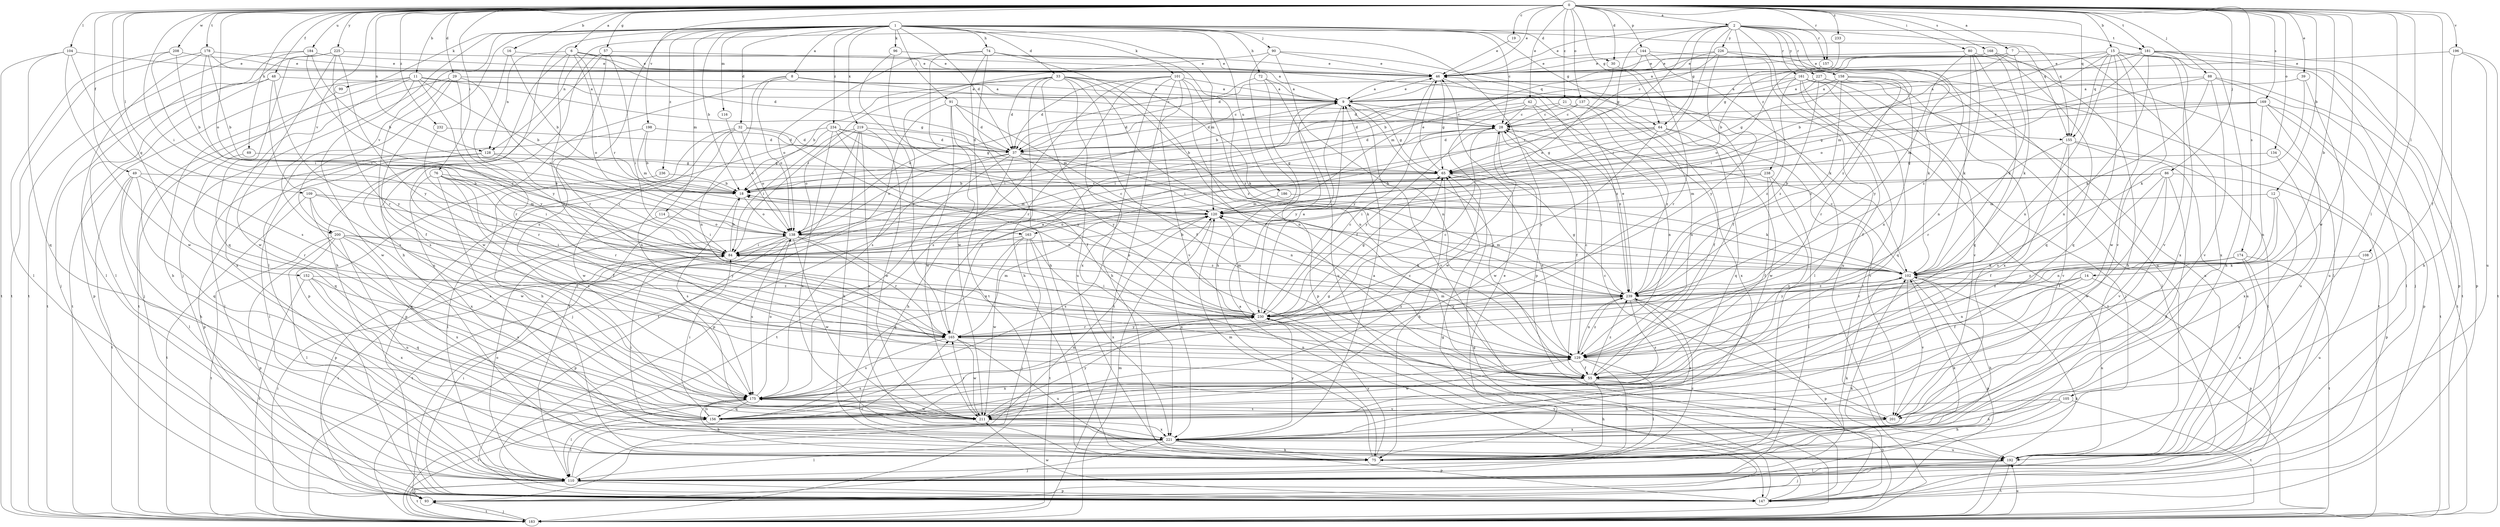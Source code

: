 strict digraph  {
0;
1;
2;
6;
7;
8;
9;
11;
12;
14;
15;
16;
18;
19;
21;
28;
29;
30;
32;
33;
37;
39;
42;
46;
48;
49;
55;
57;
64;
65;
69;
72;
74;
75;
76;
80;
84;
86;
88;
90;
91;
93;
96;
99;
101;
102;
104;
105;
108;
109;
110;
114;
116;
120;
128;
129;
134;
137;
138;
144;
147;
152;
155;
156;
157;
158;
161;
163;
165;
168;
169;
174;
175;
178;
181;
183;
184;
186;
192;
196;
198;
200;
201;
208;
211;
219;
221;
225;
226;
227;
230;
232;
233;
234;
236;
238;
239;
0 -> 2  [label=a];
0 -> 6  [label=a];
0 -> 7  [label=a];
0 -> 11  [label=b];
0 -> 12  [label=b];
0 -> 14  [label=b];
0 -> 15  [label=b];
0 -> 16  [label=b];
0 -> 19  [label=c];
0 -> 21  [label=c];
0 -> 29  [label=d];
0 -> 30  [label=d];
0 -> 39  [label=e];
0 -> 42  [label=e];
0 -> 46  [label=e];
0 -> 48  [label=f];
0 -> 49  [label=f];
0 -> 55  [label=f];
0 -> 57  [label=g];
0 -> 64  [label=g];
0 -> 69  [label=h];
0 -> 76  [label=i];
0 -> 80  [label=i];
0 -> 84  [label=i];
0 -> 86  [label=j];
0 -> 88  [label=j];
0 -> 104  [label=l];
0 -> 105  [label=l];
0 -> 108  [label=l];
0 -> 109  [label=l];
0 -> 128  [label=n];
0 -> 134  [label=o];
0 -> 137  [label=o];
0 -> 138  [label=o];
0 -> 144  [label=p];
0 -> 152  [label=q];
0 -> 155  [label=q];
0 -> 157  [label=r];
0 -> 168  [label=s];
0 -> 169  [label=s];
0 -> 174  [label=s];
0 -> 178  [label=t];
0 -> 181  [label=t];
0 -> 184  [label=u];
0 -> 196  [label=v];
0 -> 198  [label=v];
0 -> 200  [label=v];
0 -> 208  [label=w];
0 -> 211  [label=w];
0 -> 225  [label=y];
0 -> 232  [label=z];
0 -> 233  [label=z];
1 -> 8  [label=a];
1 -> 18  [label=b];
1 -> 28  [label=c];
1 -> 30  [label=d];
1 -> 32  [label=d];
1 -> 33  [label=d];
1 -> 37  [label=d];
1 -> 64  [label=g];
1 -> 72  [label=h];
1 -> 74  [label=h];
1 -> 75  [label=h];
1 -> 90  [label=j];
1 -> 91  [label=j];
1 -> 93  [label=j];
1 -> 96  [label=k];
1 -> 99  [label=k];
1 -> 101  [label=k];
1 -> 110  [label=l];
1 -> 114  [label=m];
1 -> 116  [label=m];
1 -> 120  [label=m];
1 -> 147  [label=p];
1 -> 155  [label=q];
1 -> 175  [label=s];
1 -> 186  [label=u];
1 -> 200  [label=v];
1 -> 219  [label=x];
1 -> 234  [label=z];
1 -> 236  [label=z];
2 -> 46  [label=e];
2 -> 64  [label=g];
2 -> 65  [label=g];
2 -> 84  [label=i];
2 -> 128  [label=n];
2 -> 155  [label=q];
2 -> 157  [label=r];
2 -> 158  [label=r];
2 -> 161  [label=r];
2 -> 163  [label=r];
2 -> 181  [label=t];
2 -> 183  [label=t];
2 -> 226  [label=y];
2 -> 227  [label=y];
2 -> 238  [label=z];
2 -> 239  [label=z];
6 -> 37  [label=d];
6 -> 46  [label=e];
6 -> 128  [label=n];
6 -> 138  [label=o];
6 -> 155  [label=q];
6 -> 163  [label=r];
6 -> 165  [label=r];
6 -> 192  [label=u];
7 -> 46  [label=e];
7 -> 84  [label=i];
7 -> 102  [label=k];
7 -> 138  [label=o];
7 -> 221  [label=x];
8 -> 9  [label=a];
8 -> 28  [label=c];
8 -> 129  [label=n];
8 -> 138  [label=o];
8 -> 147  [label=p];
9 -> 28  [label=c];
9 -> 37  [label=d];
9 -> 46  [label=e];
9 -> 65  [label=g];
9 -> 84  [label=i];
9 -> 201  [label=v];
9 -> 230  [label=y];
11 -> 9  [label=a];
11 -> 18  [label=b];
11 -> 65  [label=g];
11 -> 75  [label=h];
11 -> 183  [label=t];
11 -> 211  [label=w];
11 -> 221  [label=x];
11 -> 230  [label=y];
12 -> 55  [label=f];
12 -> 75  [label=h];
12 -> 120  [label=m];
12 -> 129  [label=n];
14 -> 55  [label=f];
14 -> 129  [label=n];
14 -> 147  [label=p];
14 -> 239  [label=z];
15 -> 18  [label=b];
15 -> 46  [label=e];
15 -> 93  [label=j];
15 -> 120  [label=m];
15 -> 129  [label=n];
15 -> 147  [label=p];
15 -> 155  [label=q];
15 -> 156  [label=q];
15 -> 201  [label=v];
15 -> 211  [label=w];
15 -> 221  [label=x];
16 -> 18  [label=b];
16 -> 46  [label=e];
16 -> 230  [label=y];
18 -> 120  [label=m];
18 -> 138  [label=o];
18 -> 175  [label=s];
19 -> 46  [label=e];
21 -> 28  [label=c];
21 -> 211  [label=w];
21 -> 221  [label=x];
21 -> 239  [label=z];
28 -> 37  [label=d];
28 -> 55  [label=f];
28 -> 211  [label=w];
28 -> 230  [label=y];
29 -> 9  [label=a];
29 -> 55  [label=f];
29 -> 138  [label=o];
29 -> 165  [label=r];
29 -> 175  [label=s];
29 -> 183  [label=t];
30 -> 55  [label=f];
30 -> 138  [label=o];
32 -> 37  [label=d];
32 -> 75  [label=h];
32 -> 129  [label=n];
32 -> 138  [label=o];
32 -> 211  [label=w];
32 -> 230  [label=y];
33 -> 9  [label=a];
33 -> 18  [label=b];
33 -> 37  [label=d];
33 -> 55  [label=f];
33 -> 75  [label=h];
33 -> 102  [label=k];
33 -> 129  [label=n];
33 -> 175  [label=s];
33 -> 192  [label=u];
33 -> 221  [label=x];
33 -> 239  [label=z];
37 -> 65  [label=g];
37 -> 75  [label=h];
37 -> 102  [label=k];
37 -> 129  [label=n];
37 -> 138  [label=o];
37 -> 147  [label=p];
37 -> 183  [label=t];
39 -> 9  [label=a];
39 -> 102  [label=k];
39 -> 192  [label=u];
42 -> 18  [label=b];
42 -> 28  [label=c];
42 -> 37  [label=d];
42 -> 129  [label=n];
42 -> 239  [label=z];
46 -> 9  [label=a];
46 -> 65  [label=g];
46 -> 230  [label=y];
46 -> 239  [label=z];
48 -> 9  [label=a];
48 -> 147  [label=p];
48 -> 175  [label=s];
48 -> 183  [label=t];
48 -> 230  [label=y];
49 -> 18  [label=b];
49 -> 75  [label=h];
49 -> 110  [label=l];
49 -> 156  [label=q];
49 -> 165  [label=r];
49 -> 183  [label=t];
55 -> 9  [label=a];
55 -> 75  [label=h];
55 -> 120  [label=m];
55 -> 175  [label=s];
55 -> 183  [label=t];
55 -> 239  [label=z];
57 -> 46  [label=e];
57 -> 75  [label=h];
57 -> 84  [label=i];
57 -> 165  [label=r];
57 -> 211  [label=w];
64 -> 37  [label=d];
64 -> 65  [label=g];
64 -> 84  [label=i];
64 -> 156  [label=q];
64 -> 201  [label=v];
64 -> 211  [label=w];
64 -> 230  [label=y];
65 -> 18  [label=b];
65 -> 46  [label=e];
65 -> 75  [label=h];
65 -> 129  [label=n];
69 -> 65  [label=g];
69 -> 156  [label=q];
72 -> 9  [label=a];
72 -> 138  [label=o];
72 -> 147  [label=p];
72 -> 192  [label=u];
74 -> 46  [label=e];
74 -> 55  [label=f];
74 -> 75  [label=h];
74 -> 138  [label=o];
74 -> 183  [label=t];
74 -> 211  [label=w];
74 -> 239  [label=z];
75 -> 46  [label=e];
75 -> 102  [label=k];
75 -> 120  [label=m];
75 -> 230  [label=y];
76 -> 18  [label=b];
76 -> 55  [label=f];
76 -> 84  [label=i];
76 -> 165  [label=r];
76 -> 175  [label=s];
76 -> 211  [label=w];
76 -> 221  [label=x];
80 -> 46  [label=e];
80 -> 102  [label=k];
80 -> 110  [label=l];
80 -> 129  [label=n];
80 -> 156  [label=q];
80 -> 230  [label=y];
84 -> 18  [label=b];
84 -> 28  [label=c];
84 -> 102  [label=k];
86 -> 18  [label=b];
86 -> 55  [label=f];
86 -> 75  [label=h];
86 -> 120  [label=m];
86 -> 147  [label=p];
86 -> 201  [label=v];
86 -> 211  [label=w];
88 -> 9  [label=a];
88 -> 102  [label=k];
88 -> 110  [label=l];
88 -> 120  [label=m];
88 -> 183  [label=t];
88 -> 201  [label=v];
90 -> 46  [label=e];
90 -> 75  [label=h];
90 -> 84  [label=i];
90 -> 102  [label=k];
90 -> 129  [label=n];
91 -> 28  [label=c];
91 -> 37  [label=d];
91 -> 55  [label=f];
91 -> 120  [label=m];
91 -> 183  [label=t];
91 -> 211  [label=w];
93 -> 9  [label=a];
93 -> 84  [label=i];
93 -> 183  [label=t];
96 -> 46  [label=e];
96 -> 165  [label=r];
96 -> 239  [label=z];
99 -> 93  [label=j];
101 -> 9  [label=a];
101 -> 37  [label=d];
101 -> 55  [label=f];
101 -> 75  [label=h];
101 -> 129  [label=n];
101 -> 165  [label=r];
101 -> 175  [label=s];
101 -> 183  [label=t];
101 -> 201  [label=v];
102 -> 18  [label=b];
102 -> 28  [label=c];
102 -> 75  [label=h];
102 -> 120  [label=m];
102 -> 147  [label=p];
102 -> 192  [label=u];
102 -> 201  [label=v];
102 -> 230  [label=y];
102 -> 239  [label=z];
104 -> 46  [label=e];
104 -> 156  [label=q];
104 -> 175  [label=s];
104 -> 183  [label=t];
104 -> 211  [label=w];
105 -> 75  [label=h];
105 -> 183  [label=t];
105 -> 211  [label=w];
105 -> 221  [label=x];
108 -> 102  [label=k];
108 -> 192  [label=u];
109 -> 84  [label=i];
109 -> 120  [label=m];
109 -> 156  [label=q];
109 -> 175  [label=s];
109 -> 183  [label=t];
110 -> 93  [label=j];
110 -> 102  [label=k];
110 -> 120  [label=m];
110 -> 138  [label=o];
110 -> 147  [label=p];
110 -> 165  [label=r];
110 -> 183  [label=t];
110 -> 239  [label=z];
114 -> 84  [label=i];
114 -> 138  [label=o];
114 -> 147  [label=p];
116 -> 138  [label=o];
120 -> 138  [label=o];
120 -> 175  [label=s];
120 -> 221  [label=x];
128 -> 65  [label=g];
128 -> 84  [label=i];
128 -> 110  [label=l];
128 -> 147  [label=p];
129 -> 28  [label=c];
129 -> 55  [label=f];
129 -> 75  [label=h];
129 -> 110  [label=l];
129 -> 211  [label=w];
129 -> 239  [label=z];
134 -> 65  [label=g];
134 -> 221  [label=x];
137 -> 28  [label=c];
137 -> 55  [label=f];
137 -> 84  [label=i];
137 -> 129  [label=n];
138 -> 84  [label=i];
138 -> 129  [label=n];
138 -> 147  [label=p];
138 -> 165  [label=r];
138 -> 175  [label=s];
138 -> 183  [label=t];
138 -> 211  [label=w];
138 -> 239  [label=z];
144 -> 46  [label=e];
144 -> 110  [label=l];
144 -> 120  [label=m];
144 -> 165  [label=r];
144 -> 192  [label=u];
147 -> 65  [label=g];
147 -> 84  [label=i];
147 -> 102  [label=k];
147 -> 211  [label=w];
147 -> 230  [label=y];
152 -> 156  [label=q];
152 -> 175  [label=s];
152 -> 183  [label=t];
152 -> 221  [label=x];
152 -> 239  [label=z];
155 -> 110  [label=l];
155 -> 165  [label=r];
155 -> 175  [label=s];
155 -> 192  [label=u];
155 -> 201  [label=v];
156 -> 28  [label=c];
156 -> 65  [label=g];
156 -> 84  [label=i];
156 -> 110  [label=l];
156 -> 129  [label=n];
156 -> 175  [label=s];
157 -> 37  [label=d];
157 -> 239  [label=z];
158 -> 9  [label=a];
158 -> 65  [label=g];
158 -> 129  [label=n];
158 -> 165  [label=r];
158 -> 192  [label=u];
158 -> 239  [label=z];
161 -> 9  [label=a];
161 -> 18  [label=b];
161 -> 55  [label=f];
161 -> 93  [label=j];
161 -> 110  [label=l];
161 -> 156  [label=q];
161 -> 183  [label=t];
161 -> 201  [label=v];
161 -> 239  [label=z];
163 -> 84  [label=i];
163 -> 93  [label=j];
163 -> 156  [label=q];
163 -> 183  [label=t];
163 -> 211  [label=w];
163 -> 221  [label=x];
165 -> 9  [label=a];
165 -> 28  [label=c];
165 -> 120  [label=m];
165 -> 129  [label=n];
165 -> 175  [label=s];
165 -> 192  [label=u];
165 -> 211  [label=w];
165 -> 230  [label=y];
168 -> 18  [label=b];
168 -> 46  [label=e];
168 -> 75  [label=h];
168 -> 102  [label=k];
168 -> 156  [label=q];
169 -> 28  [label=c];
169 -> 37  [label=d];
169 -> 65  [label=g];
169 -> 129  [label=n];
169 -> 147  [label=p];
169 -> 183  [label=t];
169 -> 192  [label=u];
174 -> 102  [label=k];
174 -> 110  [label=l];
174 -> 165  [label=r];
174 -> 183  [label=t];
174 -> 192  [label=u];
174 -> 239  [label=z];
175 -> 75  [label=h];
175 -> 110  [label=l];
175 -> 138  [label=o];
175 -> 156  [label=q];
175 -> 183  [label=t];
175 -> 201  [label=v];
175 -> 211  [label=w];
178 -> 9  [label=a];
178 -> 18  [label=b];
178 -> 46  [label=e];
178 -> 84  [label=i];
178 -> 110  [label=l];
178 -> 183  [label=t];
181 -> 28  [label=c];
181 -> 46  [label=e];
181 -> 75  [label=h];
181 -> 129  [label=n];
181 -> 138  [label=o];
181 -> 147  [label=p];
181 -> 183  [label=t];
181 -> 201  [label=v];
183 -> 65  [label=g];
183 -> 84  [label=i];
183 -> 93  [label=j];
183 -> 102  [label=k];
183 -> 120  [label=m];
183 -> 192  [label=u];
184 -> 18  [label=b];
184 -> 46  [label=e];
184 -> 93  [label=j];
184 -> 183  [label=t];
184 -> 239  [label=z];
186 -> 102  [label=k];
186 -> 120  [label=m];
192 -> 93  [label=j];
192 -> 110  [label=l];
192 -> 183  [label=t];
196 -> 46  [label=e];
196 -> 75  [label=h];
196 -> 183  [label=t];
196 -> 192  [label=u];
198 -> 18  [label=b];
198 -> 37  [label=d];
198 -> 110  [label=l];
198 -> 120  [label=m];
200 -> 84  [label=i];
200 -> 110  [label=l];
200 -> 147  [label=p];
200 -> 165  [label=r];
200 -> 183  [label=t];
200 -> 192  [label=u];
200 -> 221  [label=x];
200 -> 230  [label=y];
201 -> 28  [label=c];
201 -> 175  [label=s];
201 -> 221  [label=x];
208 -> 18  [label=b];
208 -> 46  [label=e];
208 -> 84  [label=i];
208 -> 110  [label=l];
211 -> 165  [label=r];
211 -> 221  [label=x];
211 -> 230  [label=y];
219 -> 37  [label=d];
219 -> 75  [label=h];
219 -> 84  [label=i];
219 -> 93  [label=j];
219 -> 138  [label=o];
219 -> 211  [label=w];
219 -> 221  [label=x];
221 -> 9  [label=a];
221 -> 75  [label=h];
221 -> 84  [label=i];
221 -> 93  [label=j];
221 -> 110  [label=l];
221 -> 147  [label=p];
221 -> 192  [label=u];
221 -> 230  [label=y];
225 -> 46  [label=e];
225 -> 110  [label=l];
225 -> 156  [label=q];
225 -> 165  [label=r];
225 -> 211  [label=w];
225 -> 230  [label=y];
226 -> 9  [label=a];
226 -> 18  [label=b];
226 -> 46  [label=e];
226 -> 102  [label=k];
226 -> 192  [label=u];
226 -> 230  [label=y];
227 -> 9  [label=a];
227 -> 37  [label=d];
227 -> 183  [label=t];
227 -> 221  [label=x];
227 -> 239  [label=z];
230 -> 9  [label=a];
230 -> 18  [label=b];
230 -> 28  [label=c];
230 -> 65  [label=g];
230 -> 84  [label=i];
230 -> 120  [label=m];
230 -> 165  [label=r];
230 -> 239  [label=z];
232 -> 37  [label=d];
232 -> 165  [label=r];
233 -> 65  [label=g];
234 -> 37  [label=d];
234 -> 65  [label=g];
234 -> 110  [label=l];
234 -> 129  [label=n];
234 -> 147  [label=p];
234 -> 221  [label=x];
234 -> 230  [label=y];
236 -> 18  [label=b];
236 -> 110  [label=l];
238 -> 18  [label=b];
238 -> 55  [label=f];
238 -> 84  [label=i];
238 -> 110  [label=l];
238 -> 175  [label=s];
239 -> 46  [label=e];
239 -> 65  [label=g];
239 -> 129  [label=n];
239 -> 147  [label=p];
239 -> 175  [label=s];
239 -> 221  [label=x];
239 -> 230  [label=y];
}

